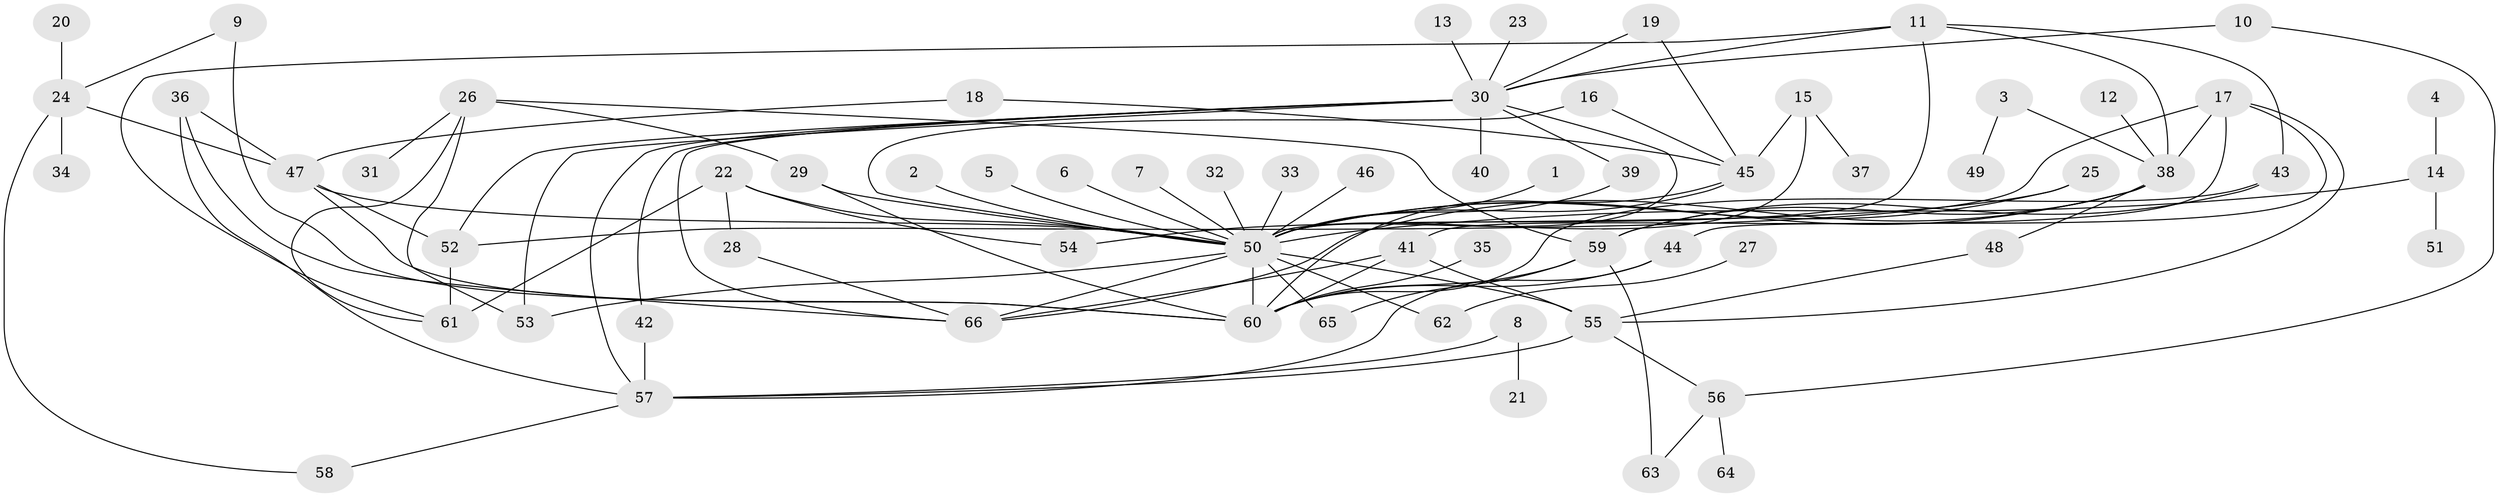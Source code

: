 // original degree distribution, {8: 0.022900763358778626, 4: 0.022900763358778626, 32: 0.007633587786259542, 1: 0.4732824427480916, 10: 0.007633587786259542, 6: 0.030534351145038167, 7: 0.030534351145038167, 2: 0.22137404580152673, 11: 0.007633587786259542, 15: 0.007633587786259542, 9: 0.015267175572519083, 3: 0.1450381679389313, 5: 0.007633587786259542}
// Generated by graph-tools (version 1.1) at 2025/01/03/09/25 03:01:54]
// undirected, 66 vertices, 106 edges
graph export_dot {
graph [start="1"]
  node [color=gray90,style=filled];
  1;
  2;
  3;
  4;
  5;
  6;
  7;
  8;
  9;
  10;
  11;
  12;
  13;
  14;
  15;
  16;
  17;
  18;
  19;
  20;
  21;
  22;
  23;
  24;
  25;
  26;
  27;
  28;
  29;
  30;
  31;
  32;
  33;
  34;
  35;
  36;
  37;
  38;
  39;
  40;
  41;
  42;
  43;
  44;
  45;
  46;
  47;
  48;
  49;
  50;
  51;
  52;
  53;
  54;
  55;
  56;
  57;
  58;
  59;
  60;
  61;
  62;
  63;
  64;
  65;
  66;
  1 -- 50 [weight=1.0];
  2 -- 50 [weight=1.0];
  3 -- 38 [weight=1.0];
  3 -- 49 [weight=1.0];
  4 -- 14 [weight=1.0];
  5 -- 50 [weight=1.0];
  6 -- 50 [weight=1.0];
  7 -- 50 [weight=1.0];
  8 -- 21 [weight=1.0];
  8 -- 57 [weight=1.0];
  9 -- 24 [weight=1.0];
  9 -- 60 [weight=2.0];
  10 -- 30 [weight=1.0];
  10 -- 56 [weight=1.0];
  11 -- 30 [weight=1.0];
  11 -- 38 [weight=1.0];
  11 -- 43 [weight=1.0];
  11 -- 50 [weight=2.0];
  11 -- 61 [weight=1.0];
  12 -- 38 [weight=1.0];
  13 -- 30 [weight=1.0];
  14 -- 50 [weight=1.0];
  14 -- 51 [weight=1.0];
  15 -- 37 [weight=1.0];
  15 -- 45 [weight=1.0];
  15 -- 50 [weight=1.0];
  16 -- 45 [weight=1.0];
  16 -- 50 [weight=1.0];
  17 -- 38 [weight=1.0];
  17 -- 41 [weight=1.0];
  17 -- 44 [weight=1.0];
  17 -- 52 [weight=1.0];
  17 -- 55 [weight=1.0];
  18 -- 45 [weight=1.0];
  18 -- 47 [weight=1.0];
  19 -- 30 [weight=1.0];
  19 -- 45 [weight=1.0];
  20 -- 24 [weight=1.0];
  22 -- 28 [weight=1.0];
  22 -- 50 [weight=1.0];
  22 -- 54 [weight=1.0];
  22 -- 61 [weight=2.0];
  23 -- 30 [weight=1.0];
  24 -- 34 [weight=1.0];
  24 -- 47 [weight=1.0];
  24 -- 58 [weight=1.0];
  25 -- 50 [weight=1.0];
  25 -- 54 [weight=1.0];
  26 -- 29 [weight=1.0];
  26 -- 31 [weight=1.0];
  26 -- 53 [weight=1.0];
  26 -- 59 [weight=1.0];
  26 -- 61 [weight=1.0];
  27 -- 62 [weight=1.0];
  28 -- 66 [weight=1.0];
  29 -- 50 [weight=2.0];
  29 -- 60 [weight=1.0];
  30 -- 39 [weight=1.0];
  30 -- 40 [weight=1.0];
  30 -- 42 [weight=1.0];
  30 -- 50 [weight=1.0];
  30 -- 52 [weight=1.0];
  30 -- 53 [weight=1.0];
  30 -- 57 [weight=1.0];
  30 -- 66 [weight=1.0];
  32 -- 50 [weight=1.0];
  33 -- 50 [weight=1.0];
  35 -- 60 [weight=1.0];
  36 -- 47 [weight=1.0];
  36 -- 57 [weight=1.0];
  36 -- 66 [weight=1.0];
  38 -- 48 [weight=1.0];
  38 -- 50 [weight=1.0];
  38 -- 59 [weight=1.0];
  38 -- 66 [weight=1.0];
  39 -- 50 [weight=1.0];
  41 -- 55 [weight=1.0];
  41 -- 60 [weight=1.0];
  41 -- 66 [weight=1.0];
  42 -- 57 [weight=1.0];
  43 -- 59 [weight=1.0];
  43 -- 60 [weight=1.0];
  44 -- 57 [weight=1.0];
  44 -- 60 [weight=1.0];
  45 -- 50 [weight=1.0];
  45 -- 60 [weight=1.0];
  46 -- 50 [weight=1.0];
  47 -- 50 [weight=1.0];
  47 -- 52 [weight=1.0];
  47 -- 60 [weight=1.0];
  48 -- 55 [weight=1.0];
  50 -- 53 [weight=1.0];
  50 -- 55 [weight=1.0];
  50 -- 60 [weight=1.0];
  50 -- 62 [weight=1.0];
  50 -- 65 [weight=1.0];
  50 -- 66 [weight=1.0];
  52 -- 61 [weight=2.0];
  55 -- 56 [weight=1.0];
  55 -- 57 [weight=1.0];
  56 -- 63 [weight=1.0];
  56 -- 64 [weight=1.0];
  57 -- 58 [weight=1.0];
  59 -- 60 [weight=1.0];
  59 -- 63 [weight=1.0];
  59 -- 65 [weight=1.0];
}
